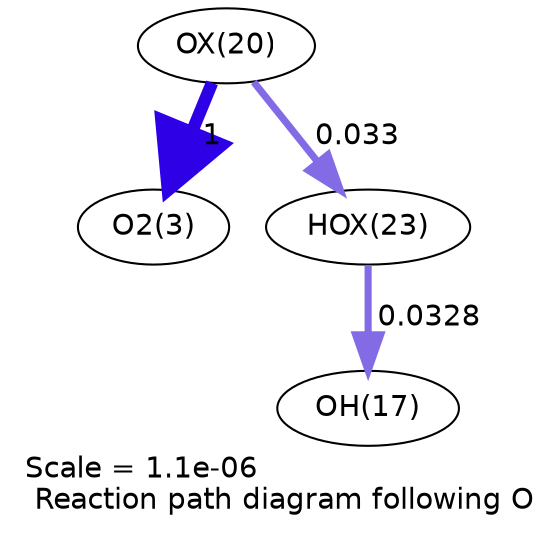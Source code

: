 digraph reaction_paths {
center=1;
s47 -> s5[fontname="Helvetica", penwidth=6, arrowsize=3, color="0.7, 1.5, 0.9"
, label=" 1"];
s47 -> s50[fontname="Helvetica", penwidth=3.42, arrowsize=1.71, color="0.7, 0.533, 0.9"
, label=" 0.033"];
s50 -> s19[fontname="Helvetica", penwidth=3.42, arrowsize=1.71, color="0.7, 0.533, 0.9"
, label=" 0.0328"];
s5 [ fontname="Helvetica", label="O2(3)"];
s19 [ fontname="Helvetica", label="OH(17)"];
s47 [ fontname="Helvetica", label="OX(20)"];
s50 [ fontname="Helvetica", label="HOX(23)"];
 label = "Scale = 1.1e-06\l Reaction path diagram following O";
 fontname = "Helvetica";
}
